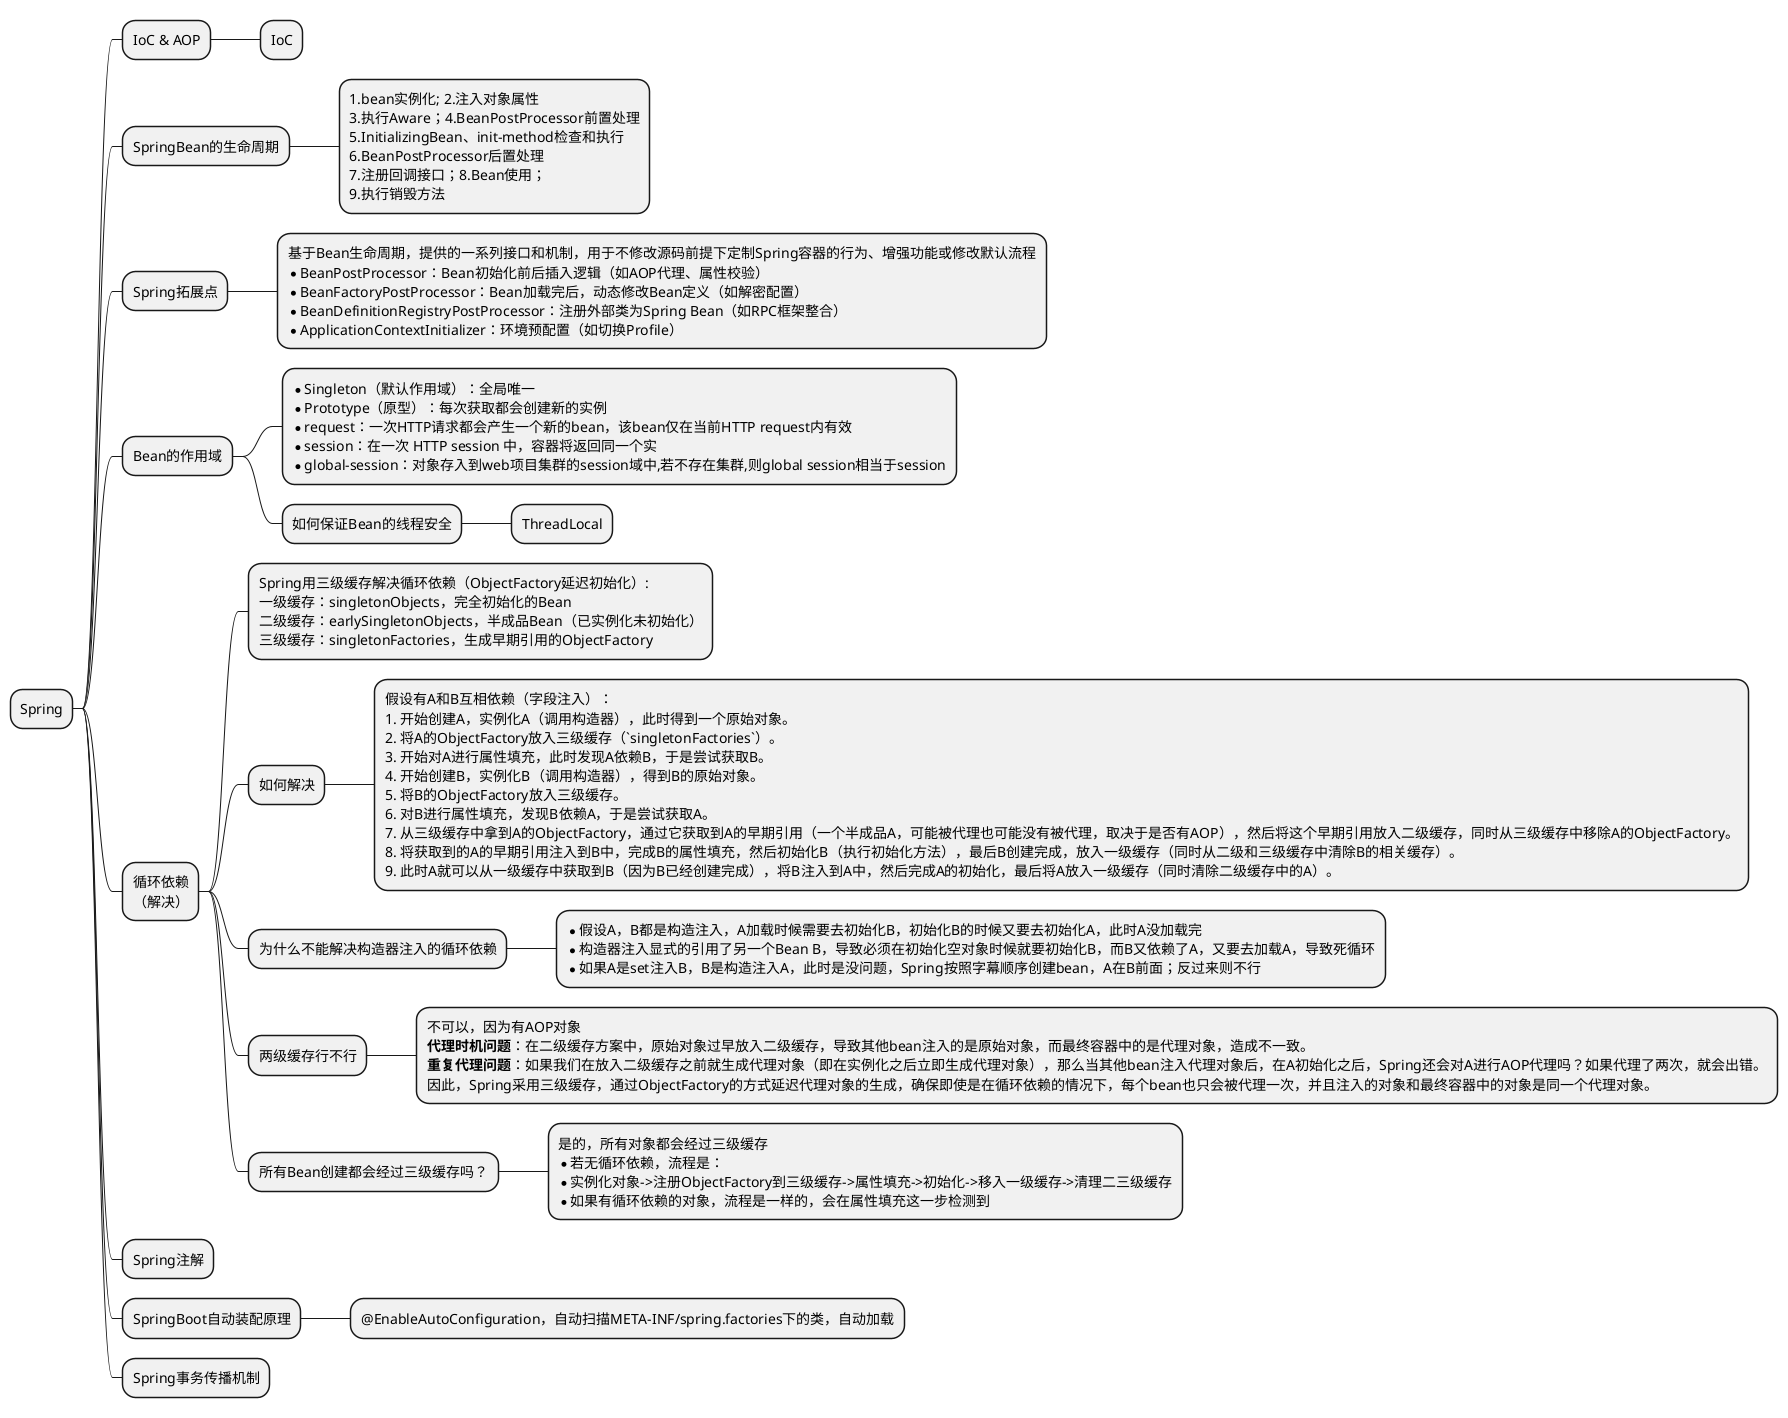 @startmindmap
'https://plantuml.com/mindmap-diagram
* Spring
** IoC & AOP
*** IoC

** SpringBean的生命周期
***:1.bean实例化; 2.注入对象属性
3.执行Aware；4.BeanPostProcessor前置处理
5.InitializingBean、init-method检查和执行
6.BeanPostProcessor后置处理
7.注册回调接口；8.Bean使用；
9.执行销毁方法;


** Spring拓展点
***:基于Bean生命周期，提供的一系列接口和机制，用于不修改源码前提下定制Spring容器的行为、增强功能或修改默认流程
*BeanPostProcessor：Bean初始化前后插入逻辑（如AOP代理、属性校验）
*BeanFactoryPostProcessor：Bean加载完后，动态修改Bean定义（如解密配置）
*BeanDefinitionRegistryPostProcessor：注册外部类为Spring Bean（如RPC框架整合）
* ApplicationContextInitializer：环境预配置（如切换Profile）;


** Bean的作用域
***:*Singleton（默认作用域）：全局唯一
*Prototype（原型）：每次获取都会创建新的实例
*request：⼀次HTTP请求都会产⽣⼀个新的bean，该bean仅在当前HTTP request内有效
*session：在一次 HTTP session 中，容器将返回同一个实
*global-session：对象存入到web项目集群的session域中,若不存在集群,则global session相当于session;
*** 如何保证Bean的线程安全
**** ThreadLocal




** 循环依赖\n（解决）
***:Spring用三级缓存解决循环依赖（ObjectFactory延迟初始化）:
一级缓存：singletonObjects，完全初始化的Bean
二级缓存：earlySingletonObjects，半成品Bean（已实例化未初始化）
三级缓存：singletonFactories，生成早期引用的ObjectFactory;
*** 如何解决
****:假设有A和B互相依赖（字段注入）：
1. 开始创建A，实例化A（调用构造器），此时得到一个原始对象。
2. 将A的ObjectFactory放入三级缓存（`singletonFactories`）。
3. 开始对A进行属性填充，此时发现A依赖B，于是尝试获取B。
4. 开始创建B，实例化B（调用构造器），得到B的原始对象。
5. 将B的ObjectFactory放入三级缓存。
6. 对B进行属性填充，发现B依赖A，于是尝试获取A。
7. 从三级缓存中拿到A的ObjectFactory，通过它获取到A的早期引用（一个半成品A，可能被代理也可能没有被代理，取决于是否有AOP），然后将这个早期引用放入二级缓存，同时从三级缓存中移除A的ObjectFactory。
8. 将获取到的A的早期引用注入到B中，完成B的属性填充，然后初始化B（执行初始化方法），最后B创建完成，放入一级缓存（同时从二级和三级缓存中清除B的相关缓存）。
9. 此时A就可以从一级缓存中获取到B（因为B已经创建完成），将B注入到A中，然后完成A的初始化，最后将A放入一级缓存（同时清除二级缓存中的A）。  ;
*** 为什么不能解决构造器注入的循环依赖
****:*假设A，B都是构造注入，A加载时候需要去初始化B，初始化B的时候又要去初始化A，此时A没加载完
*构造器注入显式的引用了另一个Bean B，导致必须在初始化空对象时候就要初始化B，而B又依赖了A，又要去加载A，导致死循环
*如果A是set注入B，B是构造注入A，此时是没问题，Spring按照字幕顺序创建bean，A在B前面；反过来则不行;

*** 两级缓存行不行
****:不可以，因为有AOP对象
**代理时机问题**：在二级缓存方案中，原始对象过早放入二级缓存，导致其他bean注入的是原始对象，而最终容器中的是代理对象，造成不一致。
**重复代理问题**：如果我们在放入二级缓存之前就生成代理对象（即在实例化之后立即生成代理对象），那么当其他bean注入代理对象后，在A初始化之后，Spring还会对A进行AOP代理吗？如果代理了两次，就会出错。
因此，Spring采用三级缓存，通过ObjectFactory的方式延迟代理对象的生成，确保即使是在循环依赖的情况下，每个bean也只会被代理一次，并且注入的对象和最终容器中的对象是同一个代理对象。;

*** 所有Bean创建都会经过三级缓存吗？
****:是的，所有对象都会经过三级缓存
* 若无循环依赖，流程是：
* 实例化对象->注册ObjectFactory到三级缓存->属性填充->初始化->移入一级缓存->清理二三级缓存
* 如果有循环依赖的对象，流程是一样的，会在属性填充这一步检测到;
** Spring注解
** SpringBoot自动装配原理
*** @EnableAutoConfiguration，自动扫描META-INF/spring.factories下的类，自动加载

** Spring事务传播机制




@endmindmap
